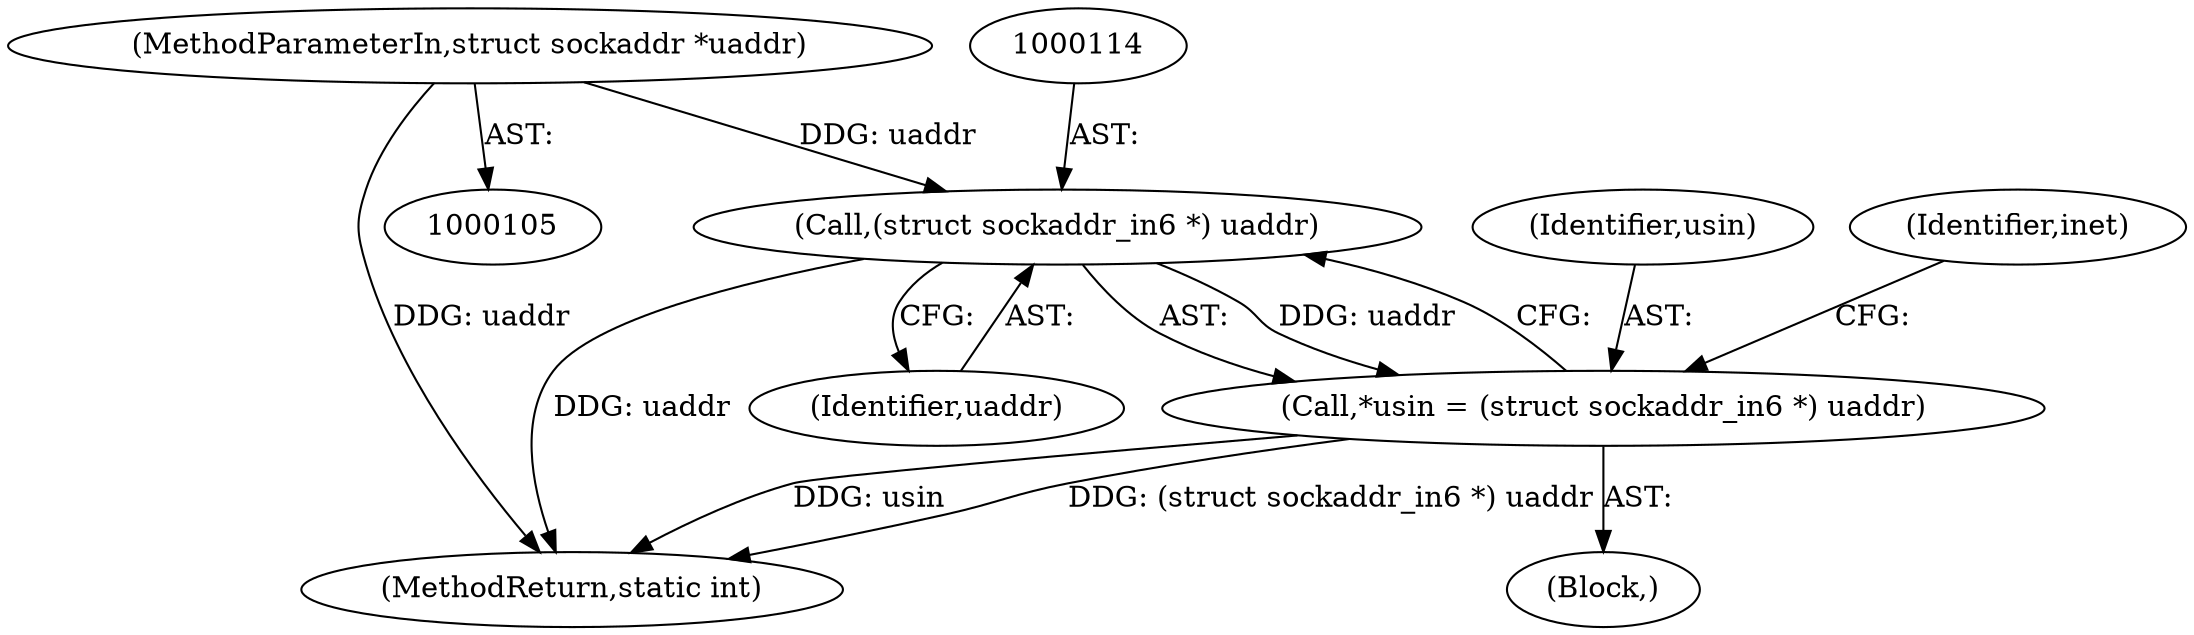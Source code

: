 digraph "0_linux_45f6fad84cc305103b28d73482b344d7f5b76f39_15@pointer" {
"1000113" [label="(Call,(struct sockaddr_in6 *) uaddr)"];
"1000107" [label="(MethodParameterIn,struct sockaddr *uaddr)"];
"1000111" [label="(Call,*usin = (struct sockaddr_in6 *) uaddr)"];
"1000717" [label="(MethodReturn,static int)"];
"1000113" [label="(Call,(struct sockaddr_in6 *) uaddr)"];
"1000109" [label="(Block,)"];
"1000107" [label="(MethodParameterIn,struct sockaddr *uaddr)"];
"1000112" [label="(Identifier,usin)"];
"1000118" [label="(Identifier,inet)"];
"1000111" [label="(Call,*usin = (struct sockaddr_in6 *) uaddr)"];
"1000115" [label="(Identifier,uaddr)"];
"1000113" -> "1000111"  [label="AST: "];
"1000113" -> "1000115"  [label="CFG: "];
"1000114" -> "1000113"  [label="AST: "];
"1000115" -> "1000113"  [label="AST: "];
"1000111" -> "1000113"  [label="CFG: "];
"1000113" -> "1000717"  [label="DDG: uaddr"];
"1000113" -> "1000111"  [label="DDG: uaddr"];
"1000107" -> "1000113"  [label="DDG: uaddr"];
"1000107" -> "1000105"  [label="AST: "];
"1000107" -> "1000717"  [label="DDG: uaddr"];
"1000111" -> "1000109"  [label="AST: "];
"1000112" -> "1000111"  [label="AST: "];
"1000118" -> "1000111"  [label="CFG: "];
"1000111" -> "1000717"  [label="DDG: usin"];
"1000111" -> "1000717"  [label="DDG: (struct sockaddr_in6 *) uaddr"];
}
